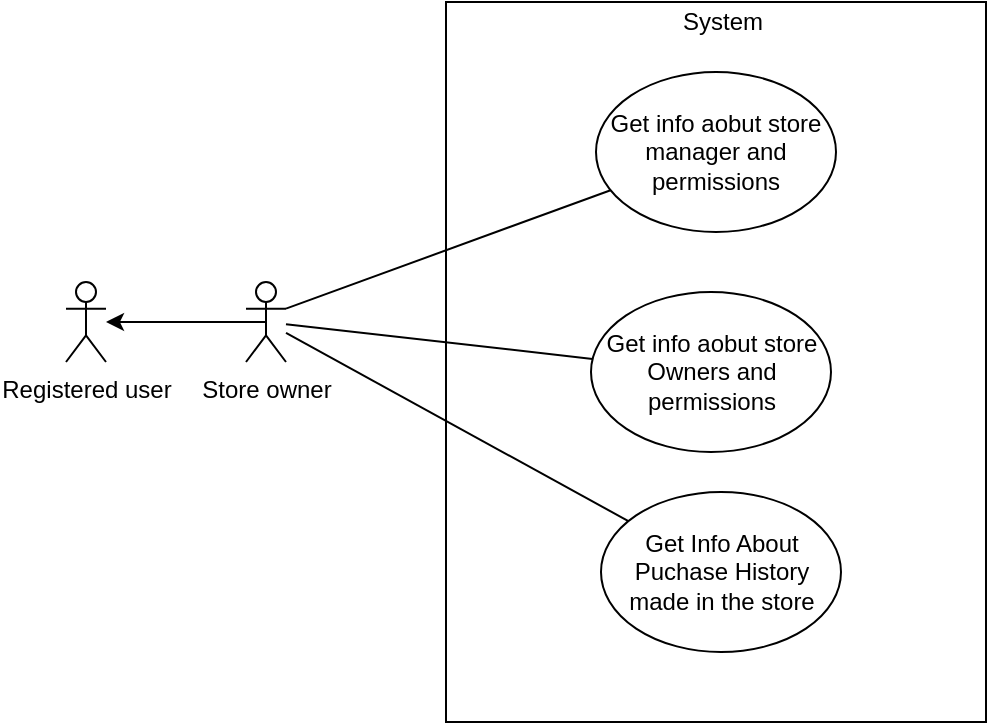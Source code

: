 <mxfile version="14.4.3" type="device"><diagram id="M6_VCbLuUXFwxjVcddjZ" name="Page-1"><mxGraphModel dx="1038" dy="607" grid="1" gridSize="10" guides="1" tooltips="1" connect="1" arrows="1" fold="1" page="1" pageScale="1" pageWidth="850" pageHeight="1100" math="0" shadow="0"><root><mxCell id="0"/><mxCell id="1" parent="0"/><mxCell id="dl7AmesQEN-kSOgiQJMn-19" value="" style="group" vertex="1" connectable="0" parent="1"><mxGeometry x="100" y="120" width="460" height="360" as="geometry"/></mxCell><mxCell id="dl7AmesQEN-kSOgiQJMn-1" value="" style="rounded=0;whiteSpace=wrap;html=1;" vertex="1" parent="dl7AmesQEN-kSOgiQJMn-19"><mxGeometry x="190" width="270" height="360" as="geometry"/></mxCell><mxCell id="dl7AmesQEN-kSOgiQJMn-3" value="Store owner" style="shape=umlActor;verticalLabelPosition=bottom;verticalAlign=top;html=1;outlineConnect=0;" vertex="1" parent="dl7AmesQEN-kSOgiQJMn-19"><mxGeometry x="90" y="140" width="20" height="40" as="geometry"/></mxCell><mxCell id="dl7AmesQEN-kSOgiQJMn-4" value="Registered user" style="shape=umlActor;verticalLabelPosition=bottom;verticalAlign=top;html=1;outlineConnect=0;" vertex="1" parent="dl7AmesQEN-kSOgiQJMn-19"><mxGeometry y="140" width="20" height="40" as="geometry"/></mxCell><mxCell id="dl7AmesQEN-kSOgiQJMn-2" style="edgeStyle=orthogonalEdgeStyle;rounded=0;orthogonalLoop=1;jettySize=auto;html=1;exitX=0.5;exitY=0.5;exitDx=0;exitDy=0;exitPerimeter=0;" edge="1" parent="dl7AmesQEN-kSOgiQJMn-19" source="dl7AmesQEN-kSOgiQJMn-3" target="dl7AmesQEN-kSOgiQJMn-4"><mxGeometry relative="1" as="geometry"><Array as="points"><mxPoint x="40" y="160"/><mxPoint x="40" y="160"/></Array></mxGeometry></mxCell><mxCell id="dl7AmesQEN-kSOgiQJMn-5" value="Get Info About Puchase History made in the store" style="ellipse;whiteSpace=wrap;html=1;" vertex="1" parent="dl7AmesQEN-kSOgiQJMn-19"><mxGeometry x="267.5" y="245" width="120" height="80" as="geometry"/></mxCell><mxCell id="dl7AmesQEN-kSOgiQJMn-6" value="" style="endArrow=none;html=1;" edge="1" parent="dl7AmesQEN-kSOgiQJMn-19" source="dl7AmesQEN-kSOgiQJMn-3" target="dl7AmesQEN-kSOgiQJMn-5"><mxGeometry width="50" height="50" relative="1" as="geometry"><mxPoint x="330" y="270" as="sourcePoint"/><mxPoint x="380" y="220" as="targetPoint"/></mxGeometry></mxCell><mxCell id="dl7AmesQEN-kSOgiQJMn-9" value="Get info aobut store Owners and permissions" style="ellipse;whiteSpace=wrap;html=1;" vertex="1" parent="dl7AmesQEN-kSOgiQJMn-19"><mxGeometry x="262.5" y="145" width="120" height="80" as="geometry"/></mxCell><mxCell id="dl7AmesQEN-kSOgiQJMn-10" value="" style="endArrow=none;html=1;" edge="1" parent="dl7AmesQEN-kSOgiQJMn-19" source="dl7AmesQEN-kSOgiQJMn-9" target="dl7AmesQEN-kSOgiQJMn-3"><mxGeometry width="50" height="50" relative="1" as="geometry"><mxPoint x="290" y="170" as="sourcePoint"/><mxPoint x="340" y="120" as="targetPoint"/></mxGeometry></mxCell><mxCell id="dl7AmesQEN-kSOgiQJMn-12" value="Get info aobut store manager and permissions" style="ellipse;whiteSpace=wrap;html=1;" vertex="1" parent="dl7AmesQEN-kSOgiQJMn-19"><mxGeometry x="265" y="35" width="120" height="80" as="geometry"/></mxCell><mxCell id="dl7AmesQEN-kSOgiQJMn-13" value="" style="endArrow=none;html=1;entryX=1;entryY=0.333;entryDx=0;entryDy=0;entryPerimeter=0;" edge="1" parent="dl7AmesQEN-kSOgiQJMn-19" source="dl7AmesQEN-kSOgiQJMn-12" target="dl7AmesQEN-kSOgiQJMn-3"><mxGeometry width="50" height="50" relative="1" as="geometry"><mxPoint x="270" y="180" as="sourcePoint"/><mxPoint x="90" y="180" as="targetPoint"/></mxGeometry></mxCell><mxCell id="dl7AmesQEN-kSOgiQJMn-18" value="System" style="text;html=1;align=center;verticalAlign=middle;resizable=0;points=[];autosize=1;" vertex="1" parent="dl7AmesQEN-kSOgiQJMn-19"><mxGeometry x="297.5" width="60" height="20" as="geometry"/></mxCell></root></mxGraphModel></diagram></mxfile>